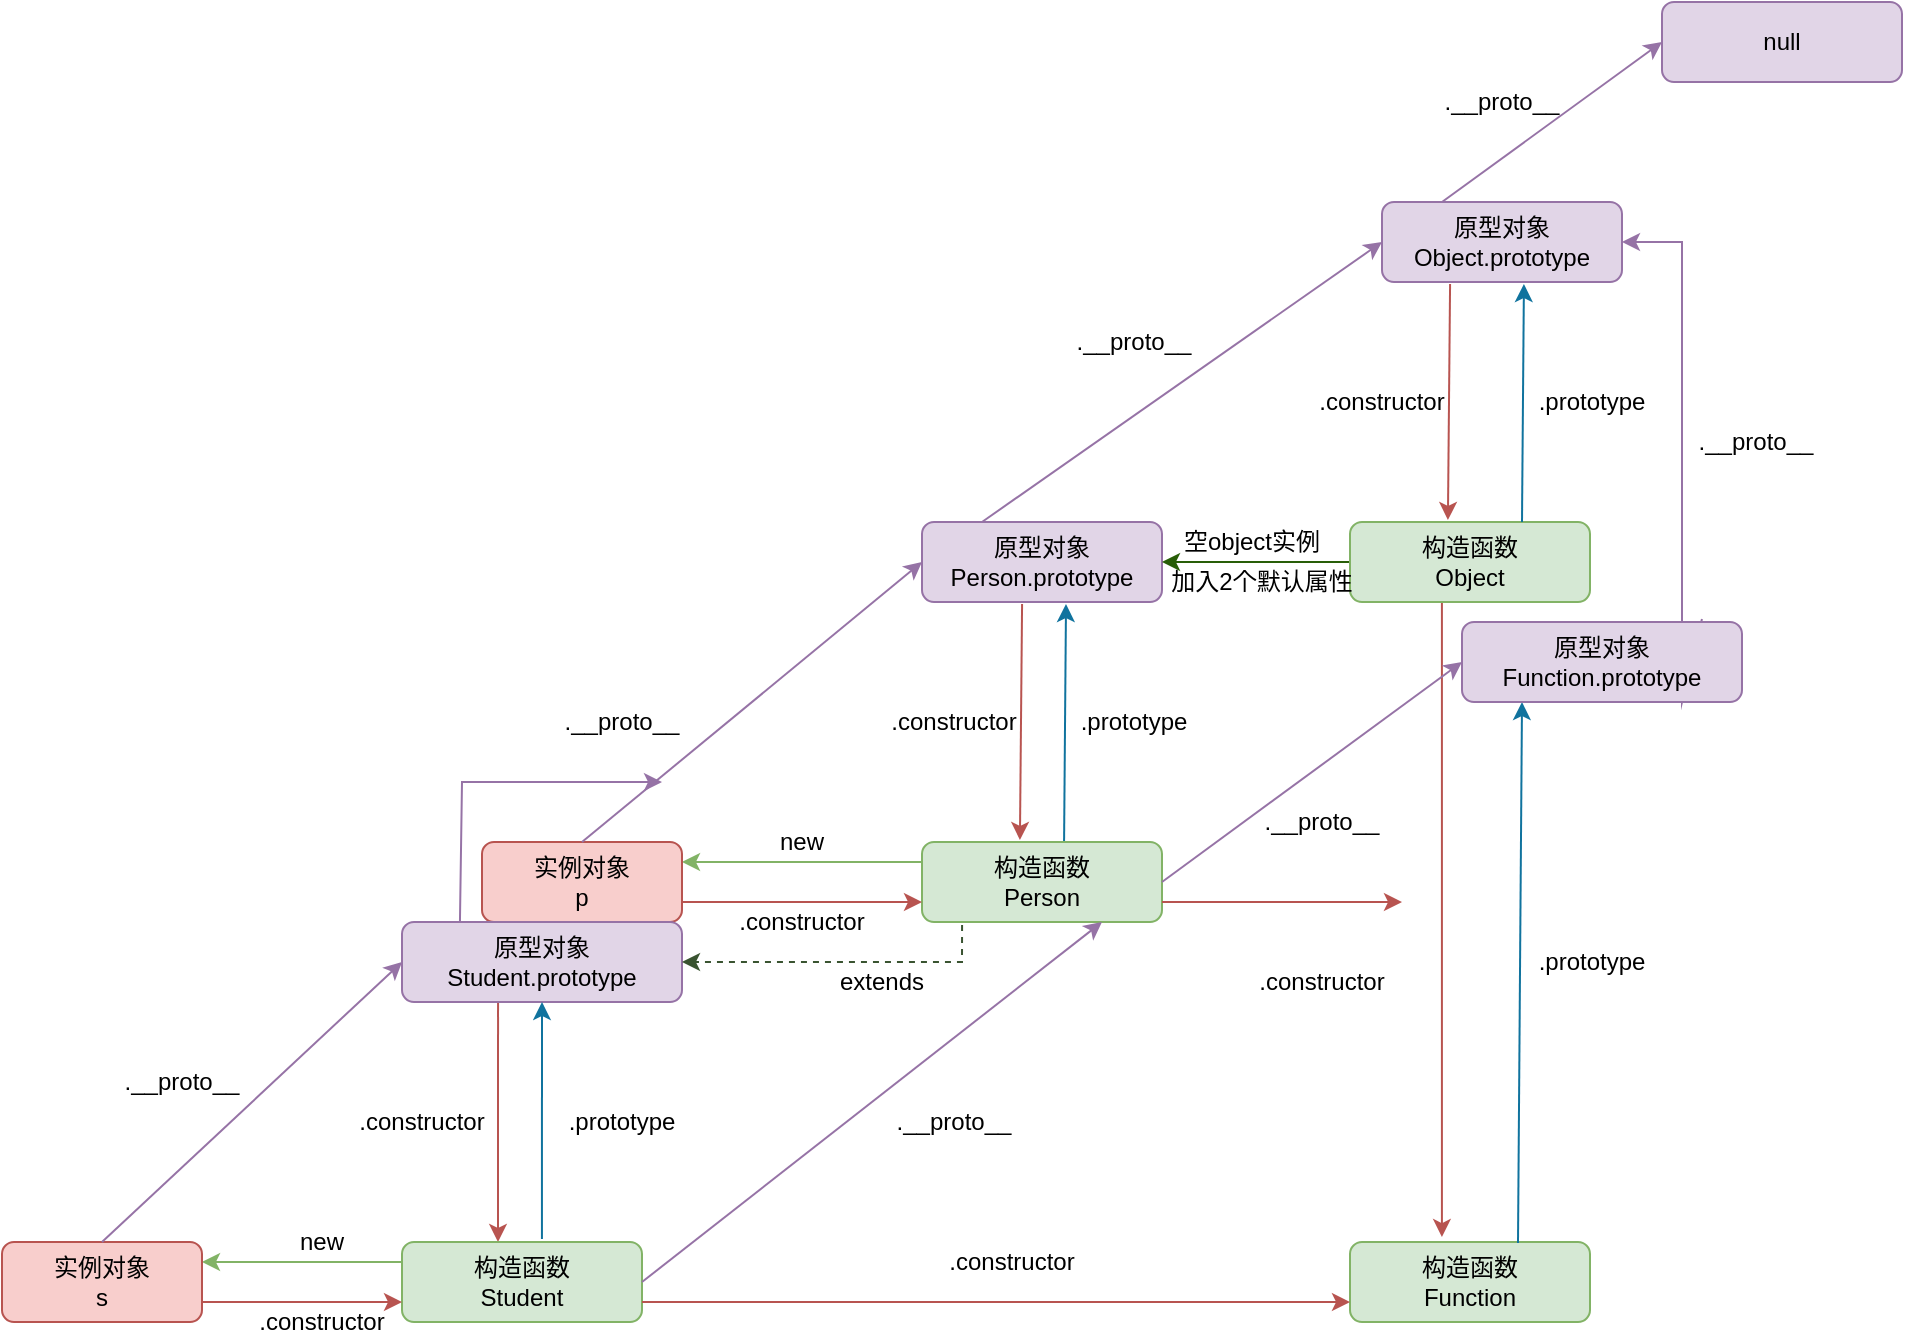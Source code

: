 <mxfile version="20.8.16" type="device"><diagram id="Ed7ZIexu5s1mp6d3kqyb" name="Page-1"><mxGraphModel dx="1781" dy="1759" grid="1" gridSize="10" guides="1" tooltips="1" connect="1" arrows="1" fold="1" page="1" pageScale="1" pageWidth="827" pageHeight="1169" math="0" shadow="0"><root><mxCell id="0"/><mxCell id="1" parent="0"/><mxCell id="iTlgRpWv4HO870X7oeb4-7" value=".prototype" style="text;html=1;strokeColor=none;fillColor=none;align=center;verticalAlign=middle;whiteSpace=wrap;rounded=0;" parent="1" vertex="1"><mxGeometry x="456" y="320" width="60" height="20" as="geometry"/></mxCell><mxCell id="iTlgRpWv4HO870X7oeb4-8" value=".constructor" style="text;html=1;strokeColor=none;fillColor=none;align=center;verticalAlign=middle;whiteSpace=wrap;rounded=0;" parent="1" vertex="1"><mxGeometry x="366" y="320" width="60" height="20" as="geometry"/></mxCell><mxCell id="iTlgRpWv4HO870X7oeb4-23" value="原型对象&lt;br&gt;Person.prototype" style="rounded=1;whiteSpace=wrap;html=1;fillColor=#e1d5e7;strokeColor=#9673a6;" parent="1" vertex="1"><mxGeometry x="380" y="230" width="120" height="40" as="geometry"/></mxCell><mxCell id="iTlgRpWv4HO870X7oeb4-25" value="" style="endArrow=classic;html=1;exitX=0.592;exitY=0;exitDx=0;exitDy=0;fillColor=#b1ddf0;strokeColor=#10739e;exitPerimeter=0;entryX=0.6;entryY=1.025;entryDx=0;entryDy=0;entryPerimeter=0;" parent="1" target="iTlgRpWv4HO870X7oeb4-23" edge="1"><mxGeometry width="50" height="50" relative="1" as="geometry"><mxPoint x="451.04" y="390" as="sourcePoint"/><mxPoint x="470" y="230" as="targetPoint"/></mxGeometry></mxCell><mxCell id="cE04QJzlrV_8oIgy1_4r-4" value="" style="endArrow=classic;html=1;rounded=0;exitX=0.417;exitY=1.025;exitDx=0;exitDy=0;fillColor=#f8cecc;strokeColor=#b85450;entryX=0.408;entryY=-0.025;entryDx=0;entryDy=0;entryPerimeter=0;exitPerimeter=0;" parent="1" source="iTlgRpWv4HO870X7oeb4-23" edge="1"><mxGeometry width="50" height="50" relative="1" as="geometry"><mxPoint x="190" y="340" as="sourcePoint"/><mxPoint x="428.96" y="389" as="targetPoint"/></mxGeometry></mxCell><mxCell id="MS21WHIQ8eIV37LJQQ5N-22" value="构造函数&lt;br&gt;Person" style="rounded=1;whiteSpace=wrap;html=1;fillColor=#d5e8d4;strokeColor=#82b366;" parent="1" vertex="1"><mxGeometry x="380" y="390" width="120" height="40" as="geometry"/></mxCell><mxCell id="MS21WHIQ8eIV37LJQQ5N-23" value=".constructor" style="text;html=1;strokeColor=none;fillColor=none;align=center;verticalAlign=middle;whiteSpace=wrap;rounded=0;" parent="1" vertex="1"><mxGeometry x="285" y="420" width="70" height="20" as="geometry"/></mxCell><mxCell id="MS21WHIQ8eIV37LJQQ5N-24" value="" style="endArrow=classic;html=1;rounded=0;entryX=0;entryY=0.75;entryDx=0;entryDy=0;fillColor=#f8cecc;strokeColor=#b85450;exitX=1;exitY=0.75;exitDx=0;exitDy=0;" parent="1" source="MS21WHIQ8eIV37LJQQ5N-28" target="MS21WHIQ8eIV37LJQQ5N-22" edge="1"><mxGeometry width="50" height="50" relative="1" as="geometry"><mxPoint x="320" y="420" as="sourcePoint"/><mxPoint x="500" y="540" as="targetPoint"/></mxGeometry></mxCell><mxCell id="MS21WHIQ8eIV37LJQQ5N-25" value="" style="endArrow=classic;html=1;rounded=0;entryX=1;entryY=0.25;entryDx=0;entryDy=0;exitX=0;exitY=0.25;exitDx=0;exitDy=0;fillColor=#d5e8d4;strokeColor=#82b366;" parent="1" source="MS21WHIQ8eIV37LJQQ5N-22" target="MS21WHIQ8eIV37LJQQ5N-28" edge="1"><mxGeometry width="50" height="50" relative="1" as="geometry"><mxPoint x="160" y="560" as="sourcePoint"/><mxPoint x="160" y="400" as="targetPoint"/></mxGeometry></mxCell><mxCell id="MS21WHIQ8eIV37LJQQ5N-26" value="new" style="text;html=1;strokeColor=none;fillColor=none;align=center;verticalAlign=middle;whiteSpace=wrap;rounded=0;" parent="1" vertex="1"><mxGeometry x="290" y="380" width="60" height="20" as="geometry"/></mxCell><mxCell id="MS21WHIQ8eIV37LJQQ5N-28" value="实例对象&lt;br&gt;p" style="rounded=1;whiteSpace=wrap;html=1;fillColor=#f8cecc;strokeColor=#b85450;" parent="1" vertex="1"><mxGeometry x="160" y="390" width="100" height="40" as="geometry"/></mxCell><mxCell id="MS21WHIQ8eIV37LJQQ5N-30" value="" style="endArrow=classic;html=1;rounded=0;exitX=0.5;exitY=0;exitDx=0;exitDy=0;entryX=0;entryY=0.5;entryDx=0;entryDy=0;fillColor=#e1d5e7;strokeColor=#9673a6;" parent="1" source="MS21WHIQ8eIV37LJQQ5N-28" target="iTlgRpWv4HO870X7oeb4-23" edge="1"><mxGeometry width="50" height="50" relative="1" as="geometry"><mxPoint x="310" y="340" as="sourcePoint"/><mxPoint x="430" y="280" as="targetPoint"/></mxGeometry></mxCell><mxCell id="rp9Slu6BB1xbOUMG94XQ-2" value=".__proto__" style="text;html=1;strokeColor=none;fillColor=none;align=center;verticalAlign=middle;whiteSpace=wrap;rounded=0;" parent="1" vertex="1"><mxGeometry x="200" y="320" width="60" height="20" as="geometry"/></mxCell><mxCell id="q0lsTRHJAQ7qS2ysP0oC-1" style="edgeStyle=orthogonalEdgeStyle;rounded=0;orthogonalLoop=1;jettySize=auto;html=1;exitX=0.5;exitY=1;exitDx=0;exitDy=0;" parent="1" edge="1"><mxGeometry relative="1" as="geometry"><mxPoint x="210" y="440" as="sourcePoint"/><mxPoint x="210" y="440" as="targetPoint"/></mxGeometry></mxCell><mxCell id="O_W1icvKeimt-EpPXJyI-1" value="原型对象&lt;br&gt;Object.prototype" style="rounded=1;whiteSpace=wrap;html=1;fillColor=#e1d5e7;strokeColor=#9673a6;" parent="1" vertex="1"><mxGeometry x="610" y="70" width="120" height="40" as="geometry"/></mxCell><mxCell id="O_W1icvKeimt-EpPXJyI-2" value="" style="endArrow=classic;html=1;rounded=0;exitX=0.25;exitY=0;exitDx=0;exitDy=0;entryX=0;entryY=0.5;entryDx=0;entryDy=0;fillColor=#e1d5e7;strokeColor=#9673a6;" parent="1" source="iTlgRpWv4HO870X7oeb4-23" target="O_W1icvKeimt-EpPXJyI-1" edge="1"><mxGeometry width="50" height="50" relative="1" as="geometry"><mxPoint x="470" y="180" as="sourcePoint"/><mxPoint x="520" y="130" as="targetPoint"/></mxGeometry></mxCell><mxCell id="O_W1icvKeimt-EpPXJyI-3" value=".__proto__" style="text;html=1;strokeColor=none;fillColor=none;align=center;verticalAlign=middle;whiteSpace=wrap;rounded=0;" parent="1" vertex="1"><mxGeometry x="456" y="130" width="60" height="20" as="geometry"/></mxCell><mxCell id="O_W1icvKeimt-EpPXJyI-4" value="null" style="rounded=1;whiteSpace=wrap;html=1;fillColor=#e1d5e7;strokeColor=#9673a6;" parent="1" vertex="1"><mxGeometry x="750" y="-30" width="120" height="40" as="geometry"/></mxCell><mxCell id="O_W1icvKeimt-EpPXJyI-5" value="" style="endArrow=classic;html=1;rounded=0;exitX=0.25;exitY=0;exitDx=0;exitDy=0;entryX=0;entryY=0.5;entryDx=0;entryDy=0;fillColor=#e1d5e7;strokeColor=#9673a6;" parent="1" source="O_W1icvKeimt-EpPXJyI-1" target="O_W1icvKeimt-EpPXJyI-4" edge="1"><mxGeometry width="50" height="50" relative="1" as="geometry"><mxPoint x="420" y="240" as="sourcePoint"/><mxPoint x="620" y="90" as="targetPoint"/></mxGeometry></mxCell><mxCell id="O_W1icvKeimt-EpPXJyI-6" value=".__proto__" style="text;html=1;strokeColor=none;fillColor=none;align=center;verticalAlign=middle;whiteSpace=wrap;rounded=0;" parent="1" vertex="1"><mxGeometry x="640" y="10" width="60" height="20" as="geometry"/></mxCell><mxCell id="O_W1icvKeimt-EpPXJyI-8" value=".constructor" style="text;html=1;strokeColor=none;fillColor=none;align=center;verticalAlign=middle;whiteSpace=wrap;rounded=0;" parent="1" vertex="1"><mxGeometry x="580" y="160" width="60" height="20" as="geometry"/></mxCell><mxCell id="O_W1icvKeimt-EpPXJyI-9" value="" style="endArrow=classic;html=1;rounded=0;exitX=0.417;exitY=1.025;exitDx=0;exitDy=0;fillColor=#f8cecc;strokeColor=#b85450;entryX=0.408;entryY=-0.025;entryDx=0;entryDy=0;entryPerimeter=0;exitPerimeter=0;" parent="1" edge="1"><mxGeometry width="50" height="50" relative="1" as="geometry"><mxPoint x="644.04" y="111" as="sourcePoint"/><mxPoint x="642.96" y="229" as="targetPoint"/></mxGeometry></mxCell><mxCell id="O_W1icvKeimt-EpPXJyI-13" style="edgeStyle=orthogonalEdgeStyle;rounded=0;orthogonalLoop=1;jettySize=auto;html=1;fillColor=#d5e8d4;strokeColor=#285e08;" parent="1" source="O_W1icvKeimt-EpPXJyI-10" edge="1"><mxGeometry relative="1" as="geometry"><mxPoint x="500" y="250" as="targetPoint"/></mxGeometry></mxCell><mxCell id="O_W1icvKeimt-EpPXJyI-10" value="构造函数&lt;br&gt;Object" style="rounded=1;whiteSpace=wrap;html=1;fillColor=#d5e8d4;strokeColor=#82b366;" parent="1" vertex="1"><mxGeometry x="594" y="230" width="120" height="40" as="geometry"/></mxCell><mxCell id="O_W1icvKeimt-EpPXJyI-11" value=".prototype" style="text;html=1;strokeColor=none;fillColor=none;align=center;verticalAlign=middle;whiteSpace=wrap;rounded=0;" parent="1" vertex="1"><mxGeometry x="684.96" y="160" width="60" height="20" as="geometry"/></mxCell><mxCell id="O_W1icvKeimt-EpPXJyI-12" value="" style="endArrow=classic;html=1;exitX=0.592;exitY=0;exitDx=0;exitDy=0;fillColor=#b1ddf0;strokeColor=#10739e;exitPerimeter=0;entryX=0.6;entryY=1.025;entryDx=0;entryDy=0;entryPerimeter=0;" parent="1" edge="1"><mxGeometry width="50" height="50" relative="1" as="geometry"><mxPoint x="680" y="230" as="sourcePoint"/><mxPoint x="680.96" y="111" as="targetPoint"/></mxGeometry></mxCell><mxCell id="O_W1icvKeimt-EpPXJyI-14" value="空object实例" style="text;html=1;strokeColor=none;fillColor=none;align=center;verticalAlign=middle;whiteSpace=wrap;rounded=0;" parent="1" vertex="1"><mxGeometry x="500" y="230" width="90" height="20" as="geometry"/></mxCell><mxCell id="O_W1icvKeimt-EpPXJyI-15" value="加入2个默认属性" style="text;html=1;strokeColor=none;fillColor=none;align=center;verticalAlign=middle;whiteSpace=wrap;rounded=0;" parent="1" vertex="1"><mxGeometry x="500" y="250" width="100" height="20" as="geometry"/></mxCell><mxCell id="bYvDsXDb1-DDRAIuVtb4-1" value=".prototype" style="text;html=1;strokeColor=none;fillColor=none;align=center;verticalAlign=middle;whiteSpace=wrap;rounded=0;" parent="1" vertex="1"><mxGeometry x="200" y="520" width="60" height="20" as="geometry"/></mxCell><mxCell id="bYvDsXDb1-DDRAIuVtb4-2" value=".constructor" style="text;html=1;strokeColor=none;fillColor=none;align=center;verticalAlign=middle;whiteSpace=wrap;rounded=0;" parent="1" vertex="1"><mxGeometry x="100" y="520" width="60" height="20" as="geometry"/></mxCell><mxCell id="bYvDsXDb1-DDRAIuVtb4-3" value="原型对象&lt;br&gt;Student.prototype" style="rounded=1;whiteSpace=wrap;html=1;fillColor=#e1d5e7;strokeColor=#9673a6;" parent="1" vertex="1"><mxGeometry x="120" y="430" width="140" height="40" as="geometry"/></mxCell><mxCell id="bYvDsXDb1-DDRAIuVtb4-4" value="" style="endArrow=classic;html=1;exitX=0.583;exitY=-0.037;exitDx=0;exitDy=0;fillColor=#b1ddf0;strokeColor=#10739e;exitPerimeter=0;entryX=0.5;entryY=1;entryDx=0;entryDy=0;" parent="1" source="bYvDsXDb1-DDRAIuVtb4-6" target="bYvDsXDb1-DDRAIuVtb4-3" edge="1"><mxGeometry width="50" height="50" relative="1" as="geometry"><mxPoint x="211.04" y="590" as="sourcePoint"/><mxPoint x="204" y="471" as="targetPoint"/></mxGeometry></mxCell><mxCell id="bYvDsXDb1-DDRAIuVtb4-5" value="" style="endArrow=classic;html=1;rounded=0;fillColor=#f8cecc;strokeColor=#b85450;exitX=0.343;exitY=1.013;exitDx=0;exitDy=0;exitPerimeter=0;" parent="1" source="bYvDsXDb1-DDRAIuVtb4-3" edge="1"><mxGeometry width="50" height="50" relative="1" as="geometry"><mxPoint x="160" y="470" as="sourcePoint"/><mxPoint x="168" y="590" as="targetPoint"/></mxGeometry></mxCell><mxCell id="bYvDsXDb1-DDRAIuVtb4-6" value="构造函数&lt;br&gt;Student" style="rounded=1;whiteSpace=wrap;html=1;fillColor=#d5e8d4;strokeColor=#82b366;" parent="1" vertex="1"><mxGeometry x="120" y="590" width="120" height="40" as="geometry"/></mxCell><mxCell id="bYvDsXDb1-DDRAIuVtb4-7" value=".constructor" style="text;html=1;strokeColor=none;fillColor=none;align=center;verticalAlign=middle;whiteSpace=wrap;rounded=0;" parent="1" vertex="1"><mxGeometry x="45" y="620" width="70" height="20" as="geometry"/></mxCell><mxCell id="bYvDsXDb1-DDRAIuVtb4-8" value="" style="endArrow=classic;html=1;rounded=0;entryX=0;entryY=0.75;entryDx=0;entryDy=0;fillColor=#f8cecc;strokeColor=#b85450;exitX=1;exitY=0.75;exitDx=0;exitDy=0;" parent="1" source="bYvDsXDb1-DDRAIuVtb4-11" target="bYvDsXDb1-DDRAIuVtb4-6" edge="1"><mxGeometry width="50" height="50" relative="1" as="geometry"><mxPoint x="80" y="620" as="sourcePoint"/><mxPoint x="260" y="740" as="targetPoint"/></mxGeometry></mxCell><mxCell id="bYvDsXDb1-DDRAIuVtb4-9" value="" style="endArrow=classic;html=1;rounded=0;entryX=1;entryY=0.25;entryDx=0;entryDy=0;exitX=0;exitY=0.25;exitDx=0;exitDy=0;fillColor=#d5e8d4;strokeColor=#82b366;" parent="1" source="bYvDsXDb1-DDRAIuVtb4-6" target="bYvDsXDb1-DDRAIuVtb4-11" edge="1"><mxGeometry width="50" height="50" relative="1" as="geometry"><mxPoint x="-80" y="760" as="sourcePoint"/><mxPoint x="-80" y="600" as="targetPoint"/></mxGeometry></mxCell><mxCell id="bYvDsXDb1-DDRAIuVtb4-10" value="new" style="text;html=1;strokeColor=none;fillColor=none;align=center;verticalAlign=middle;whiteSpace=wrap;rounded=0;" parent="1" vertex="1"><mxGeometry x="50" y="580" width="60" height="20" as="geometry"/></mxCell><mxCell id="bYvDsXDb1-DDRAIuVtb4-11" value="实例对象&lt;br&gt;s" style="rounded=1;whiteSpace=wrap;html=1;fillColor=#f8cecc;strokeColor=#b85450;" parent="1" vertex="1"><mxGeometry x="-80" y="590" width="100" height="40" as="geometry"/></mxCell><mxCell id="bYvDsXDb1-DDRAIuVtb4-12" value="" style="endArrow=classic;html=1;rounded=0;exitX=0.5;exitY=0;exitDx=0;exitDy=0;entryX=0;entryY=0.5;entryDx=0;entryDy=0;fillColor=#e1d5e7;strokeColor=#9673a6;" parent="1" source="bYvDsXDb1-DDRAIuVtb4-11" target="bYvDsXDb1-DDRAIuVtb4-3" edge="1"><mxGeometry width="50" height="50" relative="1" as="geometry"><mxPoint x="70" y="540" as="sourcePoint"/><mxPoint x="190" y="480" as="targetPoint"/></mxGeometry></mxCell><mxCell id="bYvDsXDb1-DDRAIuVtb4-13" value=".__proto__" style="text;html=1;strokeColor=none;fillColor=none;align=center;verticalAlign=middle;whiteSpace=wrap;rounded=0;" parent="1" vertex="1"><mxGeometry x="-20" y="500" width="60" height="20" as="geometry"/></mxCell><mxCell id="bYvDsXDb1-DDRAIuVtb4-20" value="" style="endArrow=classic;html=1;rounded=0;entryX=1;entryY=0.5;entryDx=0;entryDy=0;exitX=0.167;exitY=1.038;exitDx=0;exitDy=0;fillColor=#6d8764;strokeColor=#3A5431;dashed=1;exitPerimeter=0;" parent="1" source="MS21WHIQ8eIV37LJQQ5N-22" target="bYvDsXDb1-DDRAIuVtb4-3" edge="1"><mxGeometry width="50" height="50" relative="1" as="geometry"><mxPoint x="410" y="510" as="sourcePoint"/><mxPoint x="460" y="460" as="targetPoint"/><Array as="points"><mxPoint x="400" y="450"/></Array></mxGeometry></mxCell><mxCell id="bYvDsXDb1-DDRAIuVtb4-22" value="extends" style="text;html=1;strokeColor=none;fillColor=none;align=center;verticalAlign=middle;whiteSpace=wrap;rounded=0;" parent="1" vertex="1"><mxGeometry x="330" y="450" width="60" height="20" as="geometry"/></mxCell><mxCell id="bYvDsXDb1-DDRAIuVtb4-23" value="" style="endArrow=classic;html=1;rounded=0;exitX=0.207;exitY=-0.012;exitDx=0;exitDy=0;fillColor=#e1d5e7;strokeColor=#9673a6;exitPerimeter=0;" parent="1" source="bYvDsXDb1-DDRAIuVtb4-3" edge="1"><mxGeometry width="50" height="50" relative="1" as="geometry"><mxPoint x="-20" y="600" as="sourcePoint"/><mxPoint x="250" y="360" as="targetPoint"/><Array as="points"><mxPoint x="150" y="360"/></Array></mxGeometry></mxCell><mxCell id="-m1PSUTlje4_-29_SQDh-1" value="" style="endArrow=classic;html=1;rounded=0;exitX=1;exitY=0.5;exitDx=0;exitDy=0;entryX=0.75;entryY=1;entryDx=0;entryDy=0;fillColor=#e1d5e7;strokeColor=#9673a6;" edge="1" parent="1" source="bYvDsXDb1-DDRAIuVtb4-6" target="MS21WHIQ8eIV37LJQQ5N-22"><mxGeometry width="50" height="50" relative="1" as="geometry"><mxPoint x="-20" y="600" as="sourcePoint"/><mxPoint x="130" y="460" as="targetPoint"/></mxGeometry></mxCell><mxCell id="-m1PSUTlje4_-29_SQDh-2" value=".__proto__" style="text;html=1;strokeColor=none;fillColor=none;align=center;verticalAlign=middle;whiteSpace=wrap;rounded=0;" vertex="1" parent="1"><mxGeometry x="366" y="520" width="60" height="20" as="geometry"/></mxCell><mxCell id="-m1PSUTlje4_-29_SQDh-3" value="构造函数&lt;br&gt;Function" style="rounded=1;whiteSpace=wrap;html=1;fillColor=#d5e8d4;strokeColor=#82b366;" vertex="1" parent="1"><mxGeometry x="594" y="590" width="120" height="40" as="geometry"/></mxCell><mxCell id="-m1PSUTlje4_-29_SQDh-6" value=".constructor" style="text;html=1;strokeColor=none;fillColor=none;align=center;verticalAlign=middle;whiteSpace=wrap;rounded=0;" vertex="1" parent="1"><mxGeometry x="390" y="590" width="70" height="20" as="geometry"/></mxCell><mxCell id="-m1PSUTlje4_-29_SQDh-7" value="" style="endArrow=classic;html=1;rounded=0;entryX=0;entryY=0.75;entryDx=0;entryDy=0;fillColor=#f8cecc;strokeColor=#b85450;exitX=1;exitY=0.75;exitDx=0;exitDy=0;" edge="1" parent="1" target="-m1PSUTlje4_-29_SQDh-3"><mxGeometry width="50" height="50" relative="1" as="geometry"><mxPoint x="240" y="620" as="sourcePoint"/><mxPoint x="340" y="620" as="targetPoint"/></mxGeometry></mxCell><mxCell id="-m1PSUTlje4_-29_SQDh-8" value="" style="endArrow=classic;html=1;rounded=0;fillColor=#f8cecc;strokeColor=#b85450;exitX=1;exitY=0.75;exitDx=0;exitDy=0;" edge="1" parent="1" source="MS21WHIQ8eIV37LJQQ5N-22"><mxGeometry width="50" height="50" relative="1" as="geometry"><mxPoint x="178.02" y="480.52" as="sourcePoint"/><mxPoint x="620" y="420" as="targetPoint"/></mxGeometry></mxCell><mxCell id="-m1PSUTlje4_-29_SQDh-13" value=".prototype" style="text;html=1;strokeColor=none;fillColor=none;align=center;verticalAlign=middle;whiteSpace=wrap;rounded=0;" vertex="1" parent="1"><mxGeometry x="684.96" y="440" width="60" height="20" as="geometry"/></mxCell><mxCell id="-m1PSUTlje4_-29_SQDh-14" value="" style="endArrow=classic;html=1;exitX=0.7;exitY=0.013;exitDx=0;exitDy=0;fillColor=#b1ddf0;strokeColor=#10739e;exitPerimeter=0;" edge="1" parent="1" source="-m1PSUTlje4_-29_SQDh-3"><mxGeometry width="50" height="50" relative="1" as="geometry"><mxPoint x="790" y="500" as="sourcePoint"/><mxPoint x="680" y="320" as="targetPoint"/></mxGeometry></mxCell><mxCell id="-m1PSUTlje4_-29_SQDh-15" value="" style="endArrow=classic;html=1;rounded=0;exitX=0.857;exitY=-0.037;exitDx=0;exitDy=0;entryX=1;entryY=0.5;entryDx=0;entryDy=0;fillColor=#e1d5e7;strokeColor=#9673a6;exitPerimeter=0;" edge="1" parent="1" source="-m1PSUTlje4_-29_SQDh-12" target="O_W1icvKeimt-EpPXJyI-1"><mxGeometry width="50" height="50" relative="1" as="geometry"><mxPoint x="420" y="240" as="sourcePoint"/><mxPoint x="620" y="100" as="targetPoint"/><Array as="points"><mxPoint x="760" y="320"/><mxPoint x="760" y="90"/></Array></mxGeometry></mxCell><mxCell id="-m1PSUTlje4_-29_SQDh-16" value=".__proto__" style="text;html=1;strokeColor=none;fillColor=none;align=center;verticalAlign=middle;whiteSpace=wrap;rounded=0;" vertex="1" parent="1"><mxGeometry x="767" y="180" width="60" height="20" as="geometry"/></mxCell><mxCell id="-m1PSUTlje4_-29_SQDh-12" value="原型对象&lt;br&gt;Function.prototype" style="rounded=1;whiteSpace=wrap;html=1;fillColor=#e1d5e7;strokeColor=#9673a6;" vertex="1" parent="1"><mxGeometry x="650" y="280" width="140" height="40" as="geometry"/></mxCell><mxCell id="-m1PSUTlje4_-29_SQDh-19" value=".constructor" style="text;html=1;strokeColor=none;fillColor=none;align=center;verticalAlign=middle;whiteSpace=wrap;rounded=0;" vertex="1" parent="1"><mxGeometry x="550" y="450" width="60" height="20" as="geometry"/></mxCell><mxCell id="-m1PSUTlje4_-29_SQDh-20" value="" style="endArrow=classic;html=1;rounded=0;exitX=0.383;exitY=1.013;exitDx=0;exitDy=0;fillColor=#f8cecc;strokeColor=#b85450;entryX=0.383;entryY=-0.062;entryDx=0;entryDy=0;exitPerimeter=0;entryPerimeter=0;" edge="1" parent="1" source="O_W1icvKeimt-EpPXJyI-10" target="-m1PSUTlje4_-29_SQDh-3"><mxGeometry width="50" height="50" relative="1" as="geometry"><mxPoint x="624.04" y="271" as="sourcePoint"/><mxPoint x="622.96" y="389" as="targetPoint"/></mxGeometry></mxCell><mxCell id="-m1PSUTlje4_-29_SQDh-24" value="" style="endArrow=classic;html=1;rounded=0;exitX=1;exitY=0.5;exitDx=0;exitDy=0;entryX=0;entryY=0.5;entryDx=0;entryDy=0;fillColor=#e1d5e7;strokeColor=#9673a6;" edge="1" parent="1" source="MS21WHIQ8eIV37LJQQ5N-22" target="-m1PSUTlje4_-29_SQDh-12"><mxGeometry width="50" height="50" relative="1" as="geometry"><mxPoint x="554" y="550" as="sourcePoint"/><mxPoint x="754" y="370" as="targetPoint"/></mxGeometry></mxCell><mxCell id="-m1PSUTlje4_-29_SQDh-25" value=".__proto__" style="text;html=1;strokeColor=none;fillColor=none;align=center;verticalAlign=middle;whiteSpace=wrap;rounded=0;" vertex="1" parent="1"><mxGeometry x="550" y="370" width="60" height="20" as="geometry"/></mxCell></root></mxGraphModel></diagram></mxfile>